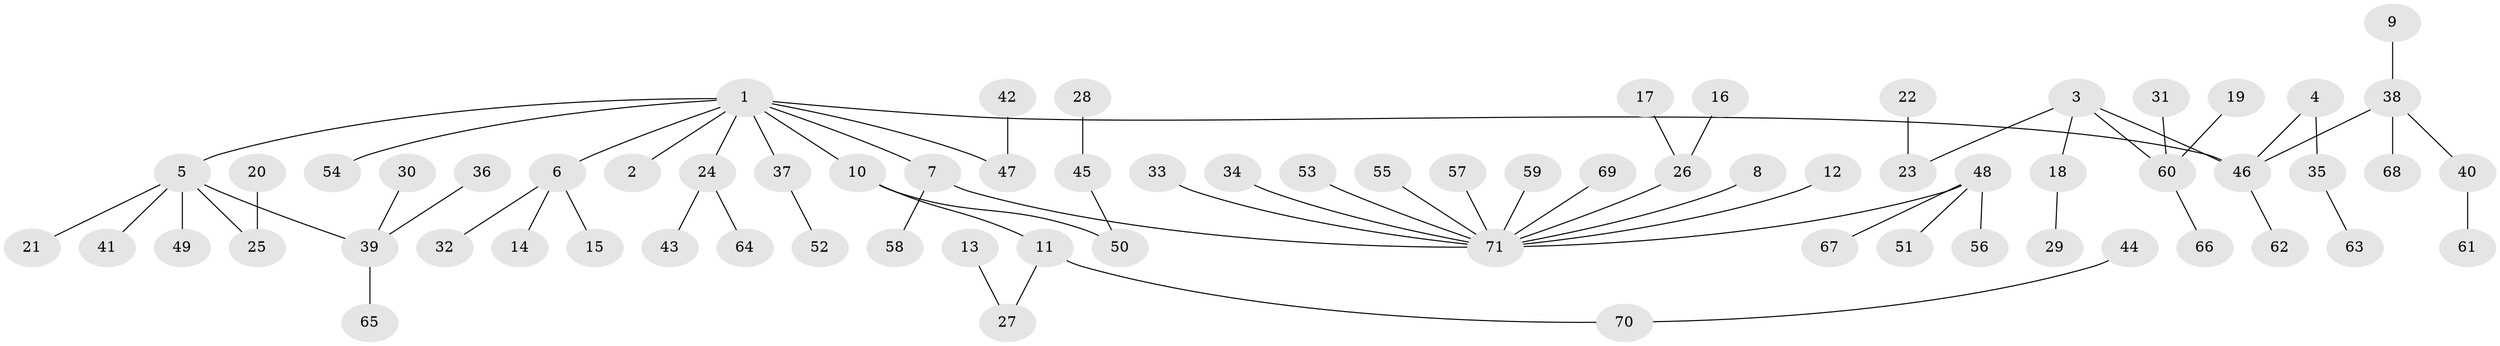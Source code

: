 // original degree distribution, {5: 0.0070921985815602835, 7: 0.014184397163120567, 6: 0.0070921985815602835, 4: 0.07092198581560284, 3: 0.15602836879432624, 1: 0.5035460992907801, 2: 0.23404255319148937, 12: 0.0070921985815602835}
// Generated by graph-tools (version 1.1) at 2025/50/03/09/25 03:50:21]
// undirected, 71 vertices, 70 edges
graph export_dot {
graph [start="1"]
  node [color=gray90,style=filled];
  1;
  2;
  3;
  4;
  5;
  6;
  7;
  8;
  9;
  10;
  11;
  12;
  13;
  14;
  15;
  16;
  17;
  18;
  19;
  20;
  21;
  22;
  23;
  24;
  25;
  26;
  27;
  28;
  29;
  30;
  31;
  32;
  33;
  34;
  35;
  36;
  37;
  38;
  39;
  40;
  41;
  42;
  43;
  44;
  45;
  46;
  47;
  48;
  49;
  50;
  51;
  52;
  53;
  54;
  55;
  56;
  57;
  58;
  59;
  60;
  61;
  62;
  63;
  64;
  65;
  66;
  67;
  68;
  69;
  70;
  71;
  1 -- 2 [weight=1.0];
  1 -- 5 [weight=1.0];
  1 -- 6 [weight=1.0];
  1 -- 7 [weight=1.0];
  1 -- 10 [weight=1.0];
  1 -- 24 [weight=1.0];
  1 -- 37 [weight=1.0];
  1 -- 46 [weight=1.0];
  1 -- 47 [weight=1.0];
  1 -- 54 [weight=1.0];
  3 -- 18 [weight=1.0];
  3 -- 23 [weight=1.0];
  3 -- 46 [weight=1.0];
  3 -- 60 [weight=1.0];
  4 -- 35 [weight=1.0];
  4 -- 46 [weight=1.0];
  5 -- 21 [weight=1.0];
  5 -- 25 [weight=1.0];
  5 -- 39 [weight=1.0];
  5 -- 41 [weight=1.0];
  5 -- 49 [weight=1.0];
  6 -- 14 [weight=1.0];
  6 -- 15 [weight=1.0];
  6 -- 32 [weight=1.0];
  7 -- 58 [weight=1.0];
  7 -- 71 [weight=1.0];
  8 -- 71 [weight=1.0];
  9 -- 38 [weight=1.0];
  10 -- 11 [weight=1.0];
  10 -- 50 [weight=1.0];
  11 -- 27 [weight=1.0];
  11 -- 70 [weight=1.0];
  12 -- 71 [weight=1.0];
  13 -- 27 [weight=1.0];
  16 -- 26 [weight=1.0];
  17 -- 26 [weight=1.0];
  18 -- 29 [weight=1.0];
  19 -- 60 [weight=1.0];
  20 -- 25 [weight=1.0];
  22 -- 23 [weight=1.0];
  24 -- 43 [weight=1.0];
  24 -- 64 [weight=1.0];
  26 -- 71 [weight=1.0];
  28 -- 45 [weight=1.0];
  30 -- 39 [weight=1.0];
  31 -- 60 [weight=1.0];
  33 -- 71 [weight=1.0];
  34 -- 71 [weight=1.0];
  35 -- 63 [weight=1.0];
  36 -- 39 [weight=1.0];
  37 -- 52 [weight=1.0];
  38 -- 40 [weight=1.0];
  38 -- 46 [weight=1.0];
  38 -- 68 [weight=1.0];
  39 -- 65 [weight=1.0];
  40 -- 61 [weight=1.0];
  42 -- 47 [weight=1.0];
  44 -- 70 [weight=1.0];
  45 -- 50 [weight=1.0];
  46 -- 62 [weight=1.0];
  48 -- 51 [weight=1.0];
  48 -- 56 [weight=1.0];
  48 -- 67 [weight=1.0];
  48 -- 71 [weight=1.0];
  53 -- 71 [weight=1.0];
  55 -- 71 [weight=1.0];
  57 -- 71 [weight=1.0];
  59 -- 71 [weight=1.0];
  60 -- 66 [weight=1.0];
  69 -- 71 [weight=1.0];
}

